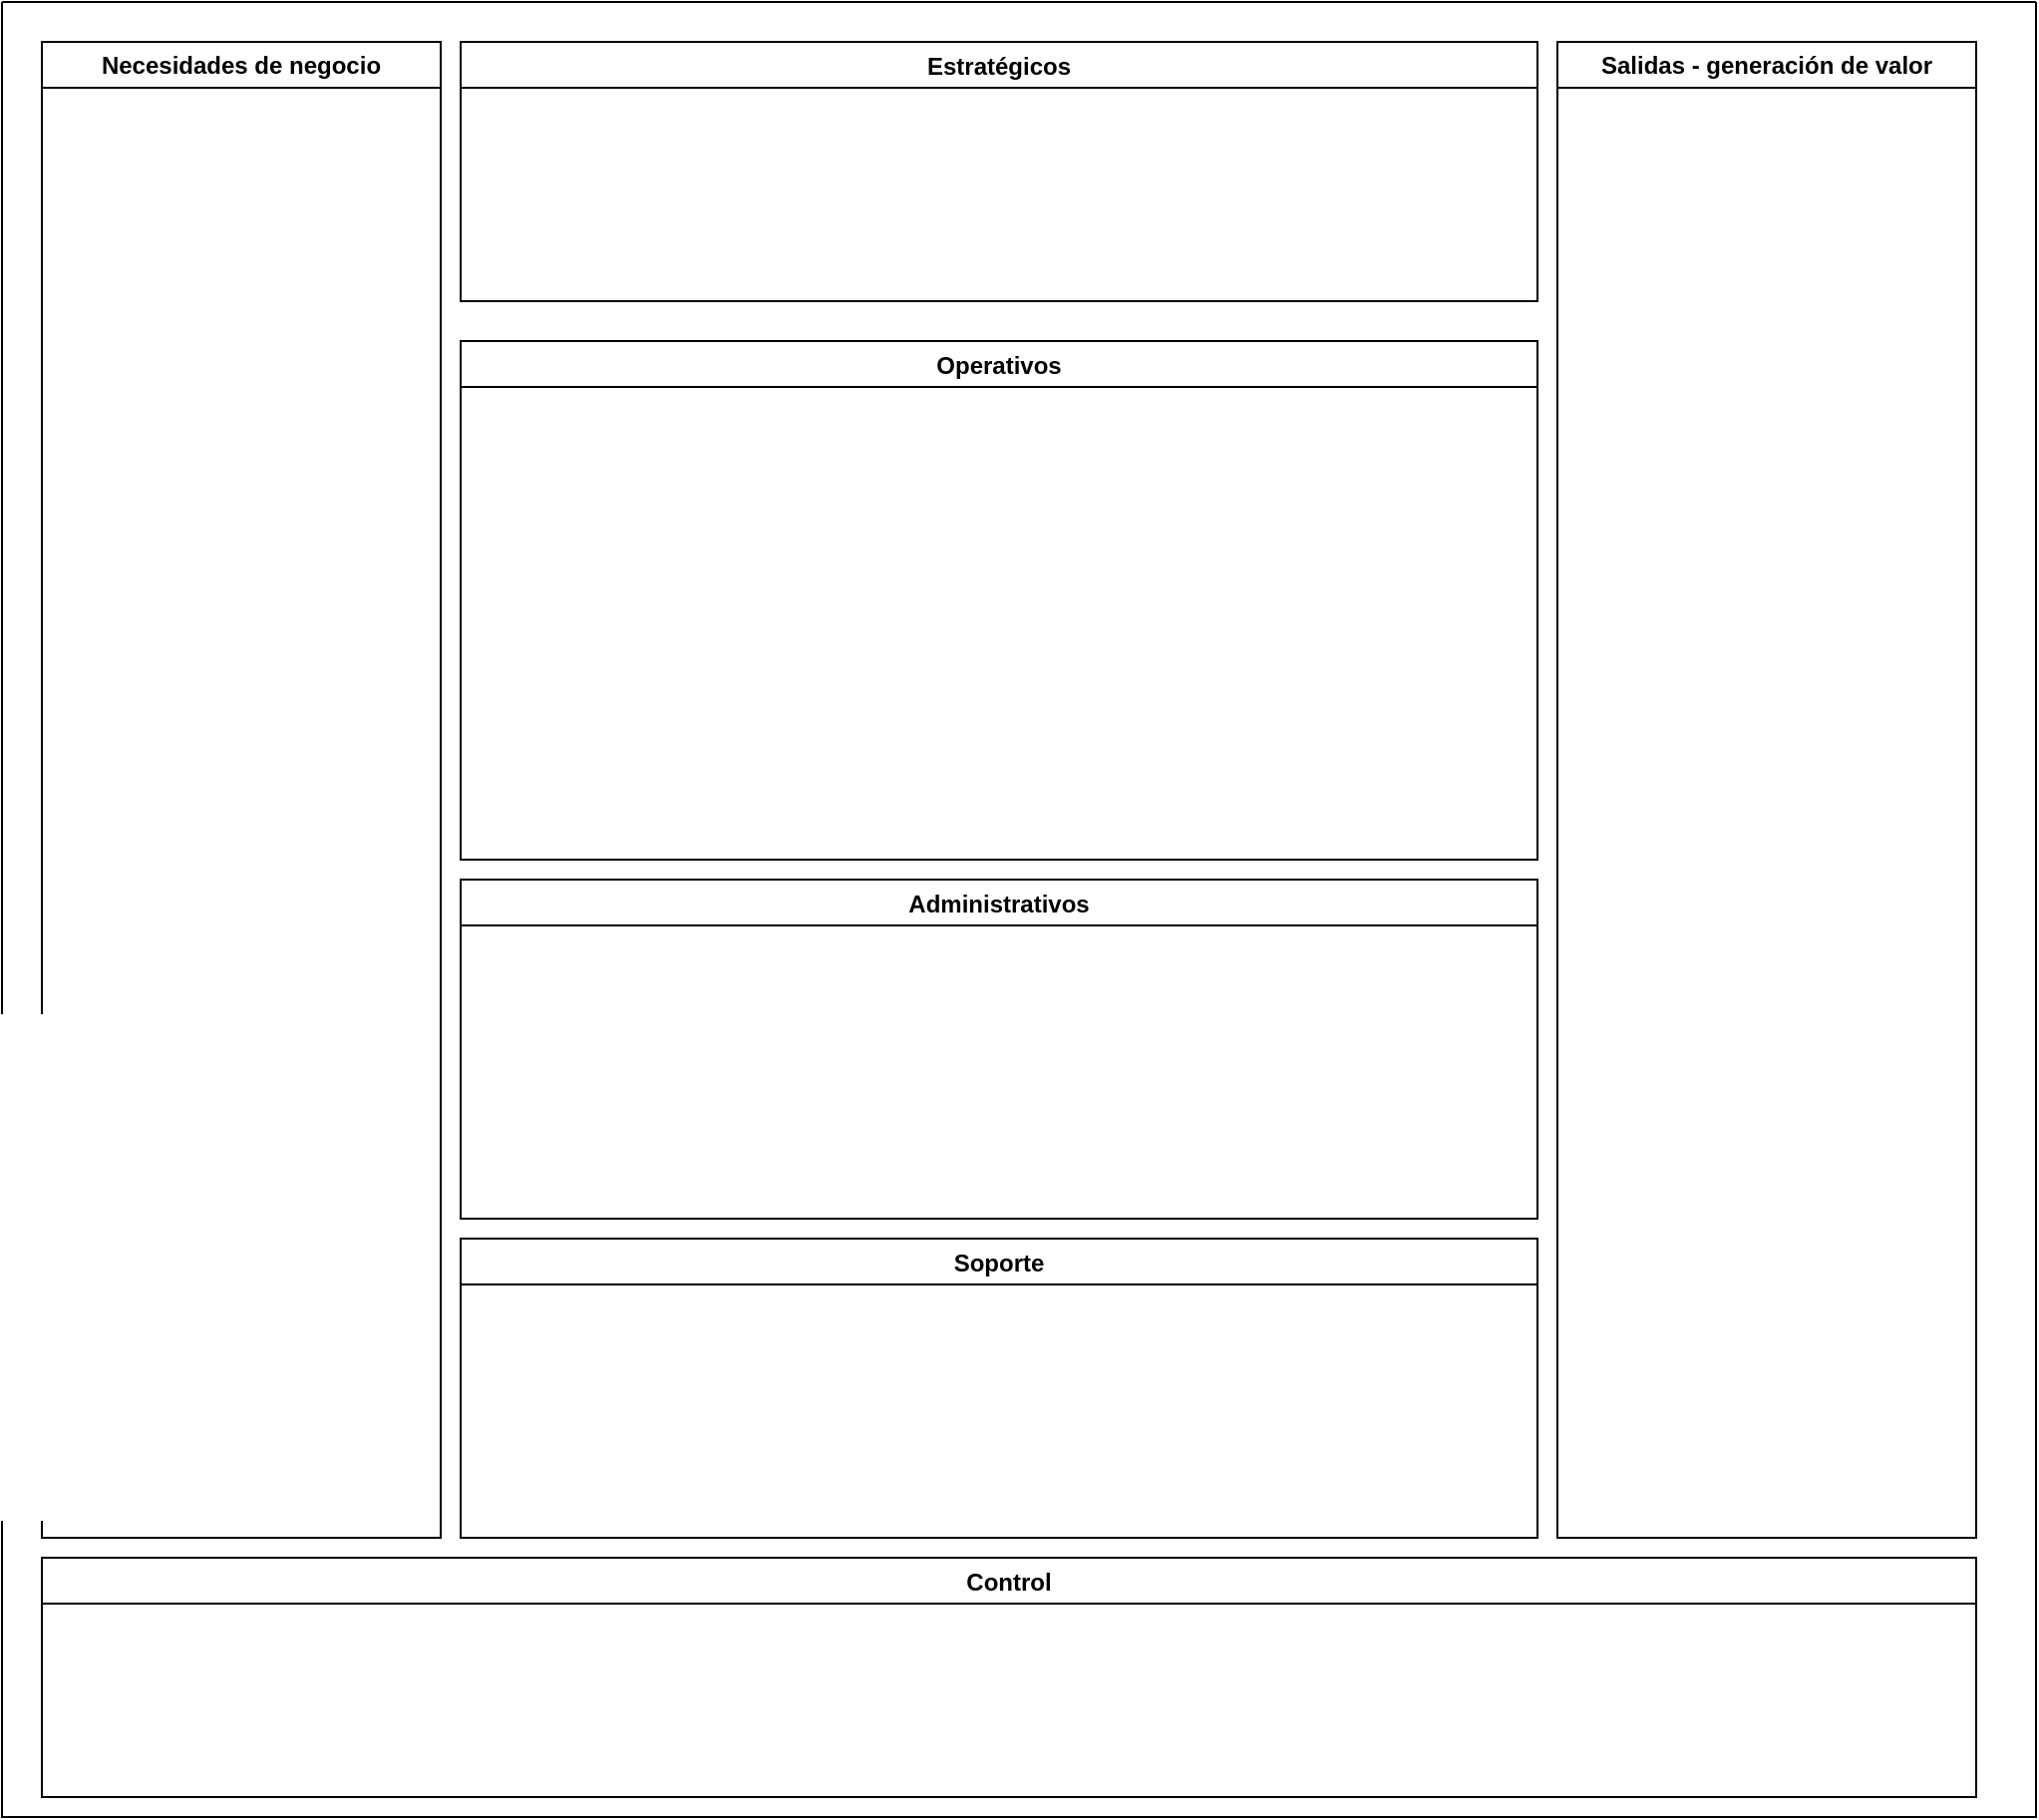 <mxfile version="24.5.2" type="github">
  <diagram name="Página-1" id="qACheUv4EkO8liwAzUcL">
    <mxGraphModel dx="2284" dy="820" grid="1" gridSize="10" guides="1" tooltips="1" connect="1" arrows="1" fold="1" page="1" pageScale="1" pageWidth="850" pageHeight="1100" math="0" shadow="0">
      <root>
        <mxCell id="0" />
        <mxCell id="1" parent="0" />
        <mxCell id="7ghBcvJQ042745n4Hg-b-2" value="Necesidades de negocio" style="swimlane;whiteSpace=wrap;html=1;" vertex="1" parent="1">
          <mxGeometry x="-150" y="190" width="200" height="750" as="geometry" />
        </mxCell>
        <mxCell id="7ghBcvJQ042745n4Hg-b-3" value="Salidas - generación de valor" style="swimlane;whiteSpace=wrap;html=1;" vertex="1" parent="1">
          <mxGeometry x="610" y="190" width="210" height="750" as="geometry" />
        </mxCell>
        <mxCell id="7ghBcvJQ042745n4Hg-b-4" value="Estratégicos" style="swimlane;" vertex="1" parent="1">
          <mxGeometry x="60" y="190" width="540" height="130" as="geometry" />
        </mxCell>
        <mxCell id="7ghBcvJQ042745n4Hg-b-5" value="Administrativos" style="swimlane;" vertex="1" parent="1">
          <mxGeometry x="60" y="610" width="540" height="170" as="geometry" />
        </mxCell>
        <mxCell id="7ghBcvJQ042745n4Hg-b-6" value="Operativos" style="swimlane;" vertex="1" parent="1">
          <mxGeometry x="60" y="340" width="540" height="260" as="geometry" />
        </mxCell>
        <mxCell id="7ghBcvJQ042745n4Hg-b-7" value="Control" style="swimlane;" vertex="1" parent="1">
          <mxGeometry x="-150" y="950" width="970" height="120" as="geometry" />
        </mxCell>
        <mxCell id="7ghBcvJQ042745n4Hg-b-8" value="Soporte" style="swimlane;" vertex="1" parent="1">
          <mxGeometry x="60" y="790" width="540" height="150" as="geometry" />
        </mxCell>
        <mxCell id="7ghBcvJQ042745n4Hg-b-9" value="" style="swimlane;startSize=0;" vertex="1" parent="1">
          <mxGeometry x="-170" y="170" width="1020" height="910" as="geometry">
            <mxRectangle x="-170" y="170" width="50" height="40" as="alternateBounds" />
          </mxGeometry>
        </mxCell>
      </root>
    </mxGraphModel>
  </diagram>
</mxfile>
